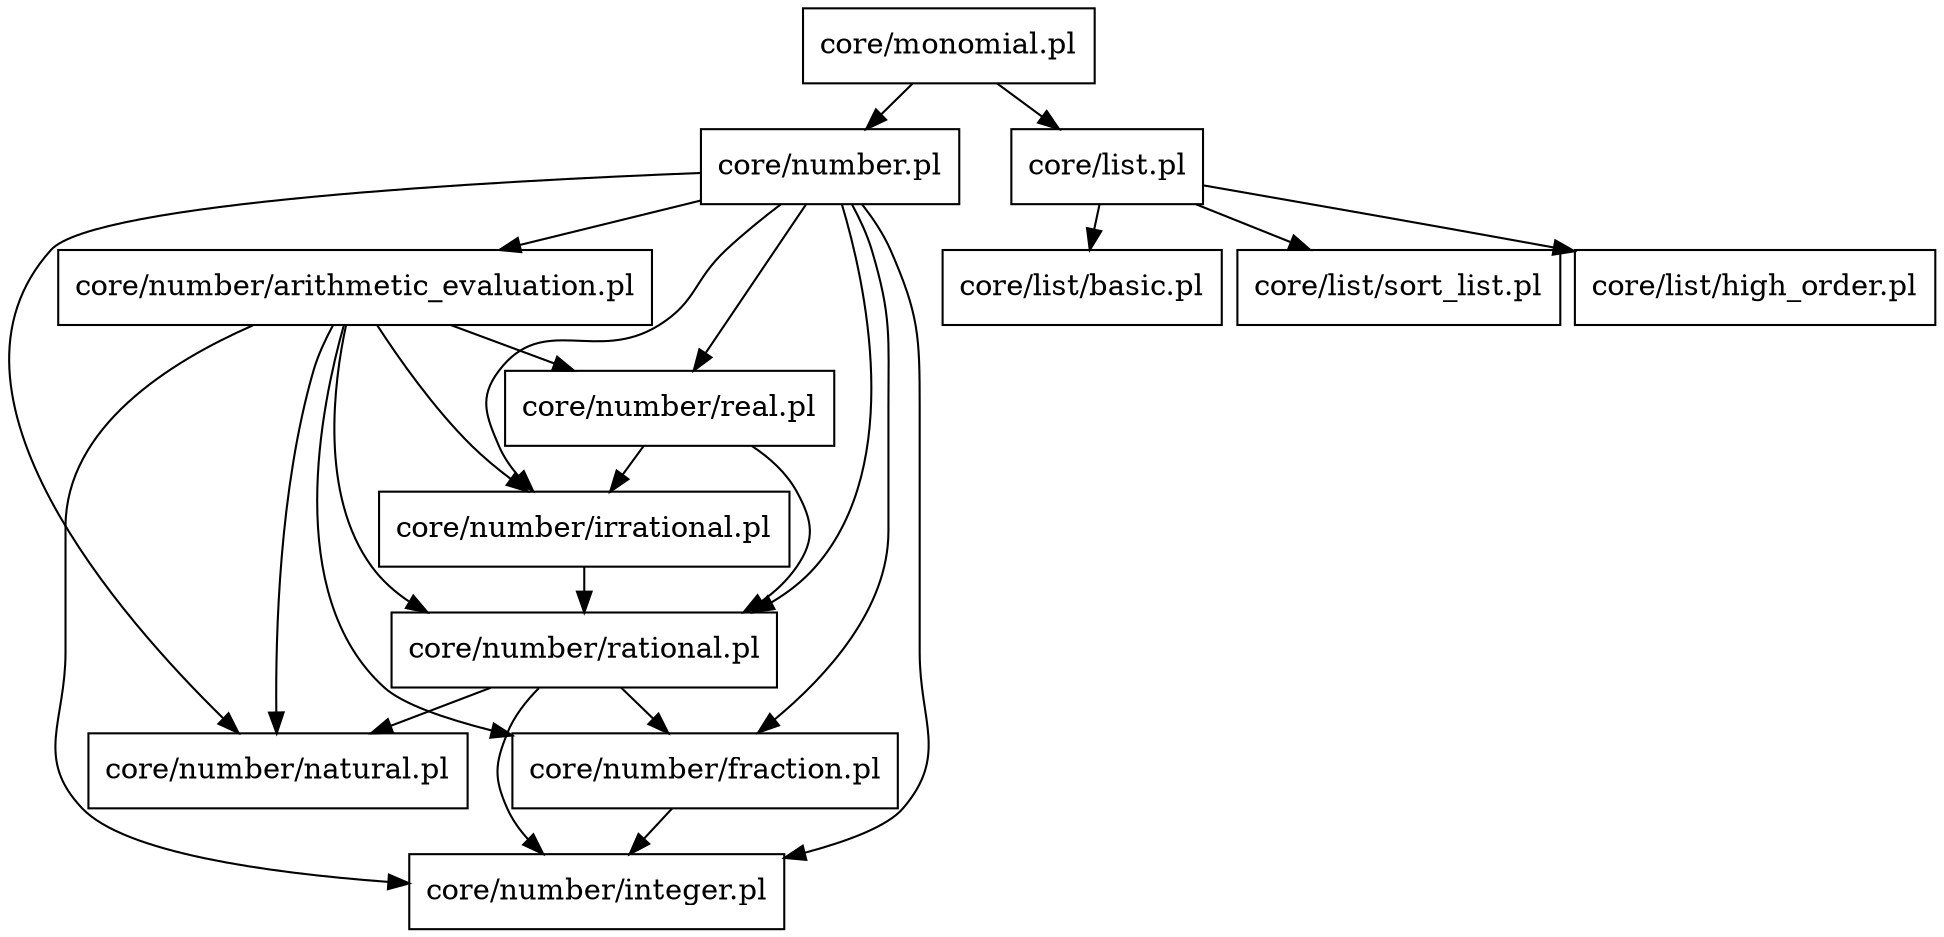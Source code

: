 digraph file_graph {
node [shape=rectangle]
nodesep = 0.1
ranksep = 0.3
"core/number/fraction.pl" -> "core/number/integer.pl"
"core/number/irrational.pl" -> "core/number/rational.pl"
"core/monomial.pl" -> "core/number.pl"
"core/monomial.pl" -> "core/list.pl"
"core/number/arithmetic_evaluation.pl" -> "core/number/integer.pl"
"core/number/arithmetic_evaluation.pl" -> "core/number/natural.pl"
"core/number/arithmetic_evaluation.pl" -> "core/number/fraction.pl"
"core/number/arithmetic_evaluation.pl" -> "core/number/irrational.pl"
"core/number/arithmetic_evaluation.pl" -> "core/number/real.pl"
"core/number/arithmetic_evaluation.pl" -> "core/number/rational.pl"
"core/number.pl" -> "core/number/integer.pl"
"core/number.pl" -> "core/number/natural.pl"
"core/number.pl" -> "core/number/fraction.pl"
"core/number.pl" -> "core/number/irrational.pl"
"core/number.pl" -> "core/number/arithmetic_evaluation.pl"
"core/number.pl" -> "core/number/real.pl"
"core/number.pl" -> "core/number/rational.pl"
"core/list.pl" -> "core/list/sort_list.pl"
"core/list.pl" -> "core/list/high_order.pl"
"core/list.pl" -> "core/list/basic.pl"
"core/number/real.pl" -> "core/number/irrational.pl"
"core/number/real.pl" -> "core/number/rational.pl"
"core/number/rational.pl" -> "core/number/integer.pl"
"core/number/rational.pl" -> "core/number/natural.pl"
"core/number/rational.pl" -> "core/number/fraction.pl"
}
